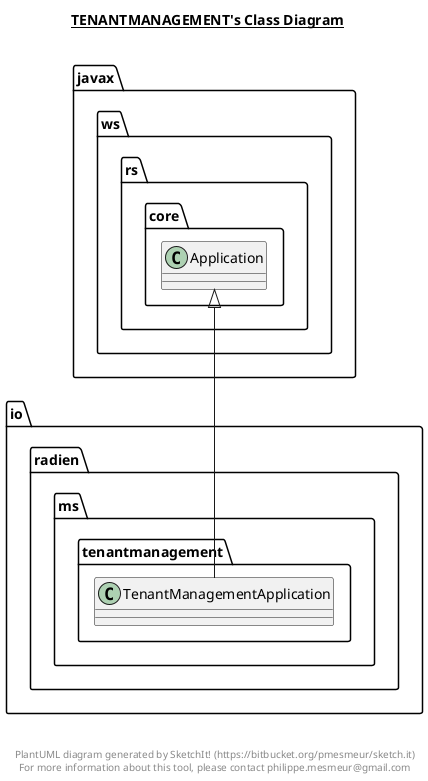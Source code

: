 @startuml

title __TENANTMANAGEMENT's Class Diagram__\n

  namespace io.radien.ms.tenantmanagement {
    class io.radien.ms.tenantmanagement.TenantManagementApplication {
    }
  }
  

  io.radien.ms.tenantmanagement.TenantManagementApplication -up-|> javax.ws.rs.core.Application


right footer


PlantUML diagram generated by SketchIt! (https://bitbucket.org/pmesmeur/sketch.it)
For more information about this tool, please contact philippe.mesmeur@gmail.com
endfooter

@enduml
